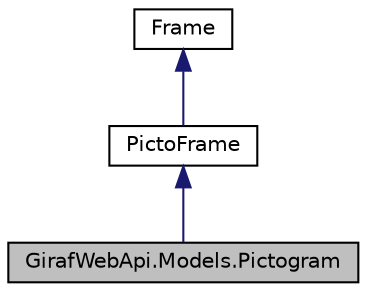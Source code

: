 digraph "GirafWebApi.Models.Pictogram"
{
  edge [fontname="Helvetica",fontsize="10",labelfontname="Helvetica",labelfontsize="10"];
  node [fontname="Helvetica",fontsize="10",shape=record];
  Node1 [label="GirafWebApi.Models.Pictogram",height=0.2,width=0.4,color="black", fillcolor="grey75", style="filled", fontcolor="black"];
  Node2 -> Node1 [dir="back",color="midnightblue",fontsize="10",style="solid",fontname="Helvetica"];
  Node2 [label="PictoFrame",height=0.2,width=0.4,color="black", fillcolor="white", style="filled",URL="$classGirafWebApi_1_1Models_1_1PictoFrame.html"];
  Node3 -> Node2 [dir="back",color="midnightblue",fontsize="10",style="solid",fontname="Helvetica"];
  Node3 [label="Frame",height=0.2,width=0.4,color="black", fillcolor="white", style="filled",URL="$classGirafWebApi_1_1Models_1_1Frame.html"];
}
